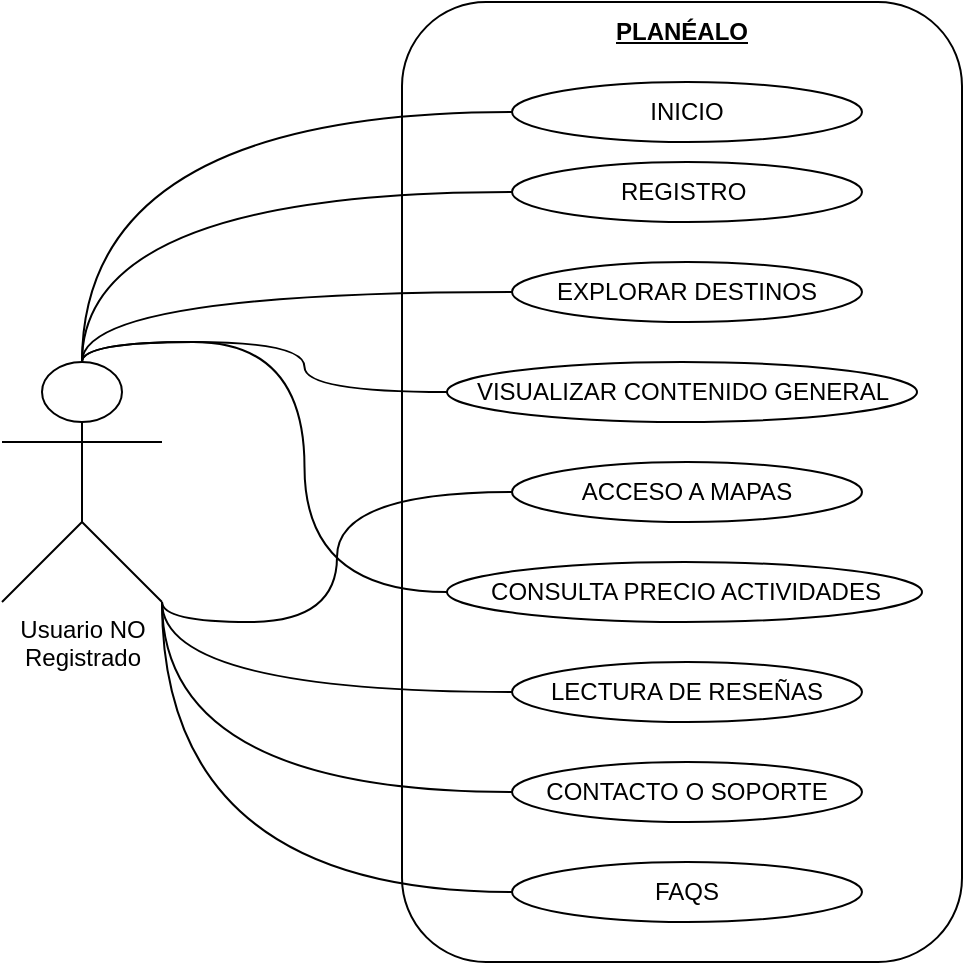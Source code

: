 <mxfile version="24.0.5" type="device">
  <diagram name="Página-1" id="5eDZMZe1HY_OgBMlzW1J">
    <mxGraphModel dx="1914" dy="1018" grid="1" gridSize="10" guides="1" tooltips="1" connect="1" arrows="1" fold="1" page="1" pageScale="1" pageWidth="827" pageHeight="1169" math="0" shadow="0">
      <root>
        <mxCell id="0" />
        <mxCell id="1" parent="0" />
        <mxCell id="uQFlVMjGtfuedlcn_8W_-1" value="Usuario NO&lt;div&gt;Registrado&lt;/div&gt;" style="shape=umlActor;verticalLabelPosition=bottom;verticalAlign=top;html=1;outlineConnect=0;" parent="1" vertex="1">
          <mxGeometry x="40" y="220" width="80" height="120" as="geometry" />
        </mxCell>
        <mxCell id="uQFlVMjGtfuedlcn_8W_-2" value="" style="rounded=1;whiteSpace=wrap;html=1;" parent="1" vertex="1">
          <mxGeometry x="240" y="40" width="280" height="480" as="geometry" />
        </mxCell>
        <mxCell id="uQFlVMjGtfuedlcn_8W_-3" value="INICIO" style="ellipse;whiteSpace=wrap;html=1;" parent="1" vertex="1">
          <mxGeometry x="295" y="80" width="175" height="30" as="geometry" />
        </mxCell>
        <mxCell id="uQFlVMjGtfuedlcn_8W_-4" value="&lt;b&gt;&lt;u&gt;PLANÉALO&lt;/u&gt;&lt;/b&gt;" style="text;html=1;align=center;verticalAlign=middle;whiteSpace=wrap;rounded=0;" parent="1" vertex="1">
          <mxGeometry x="335" y="40" width="90" height="30" as="geometry" />
        </mxCell>
        <mxCell id="uQFlVMjGtfuedlcn_8W_-5" value="VISUALIZAR CONTENIDO GENERAL" style="ellipse;whiteSpace=wrap;html=1;" parent="1" vertex="1">
          <mxGeometry x="262.5" y="220" width="235" height="30" as="geometry" />
        </mxCell>
        <mxCell id="uQFlVMjGtfuedlcn_8W_-6" value="ACCESO A MAPAS" style="ellipse;whiteSpace=wrap;html=1;" parent="1" vertex="1">
          <mxGeometry x="295" y="270" width="175" height="30" as="geometry" />
        </mxCell>
        <mxCell id="uQFlVMjGtfuedlcn_8W_-7" value="CONSULTA PRECIO ACTIVIDADES" style="ellipse;whiteSpace=wrap;html=1;" parent="1" vertex="1">
          <mxGeometry x="262.5" y="320" width="237.5" height="30" as="geometry" />
        </mxCell>
        <mxCell id="uQFlVMjGtfuedlcn_8W_-8" value="LECTURA DE RESEÑAS" style="ellipse;whiteSpace=wrap;html=1;" parent="1" vertex="1">
          <mxGeometry x="295" y="370" width="175" height="30" as="geometry" />
        </mxCell>
        <mxCell id="uQFlVMjGtfuedlcn_8W_-9" value="CONTACTO O SOPORTE" style="ellipse;whiteSpace=wrap;html=1;" parent="1" vertex="1">
          <mxGeometry x="295" y="420" width="175" height="30" as="geometry" />
        </mxCell>
        <mxCell id="uQFlVMjGtfuedlcn_8W_-10" value="FAQS" style="ellipse;whiteSpace=wrap;html=1;" parent="1" vertex="1">
          <mxGeometry x="295" y="470" width="175" height="30" as="geometry" />
        </mxCell>
        <mxCell id="uQFlVMjGtfuedlcn_8W_-11" value="EXPLORAR DESTINOS" style="ellipse;whiteSpace=wrap;html=1;" parent="1" vertex="1">
          <mxGeometry x="295" y="170" width="175" height="30" as="geometry" />
        </mxCell>
        <mxCell id="uQFlVMjGtfuedlcn_8W_-12" value="REGISTRO&amp;nbsp;" style="ellipse;whiteSpace=wrap;html=1;" parent="1" vertex="1">
          <mxGeometry x="295" y="120" width="175" height="30" as="geometry" />
        </mxCell>
        <mxCell id="oF3aaQSfedgvDOoEszKf-3" value="" style="endArrow=none;html=1;rounded=0;edgeStyle=orthogonalEdgeStyle;entryX=0;entryY=0.5;entryDx=0;entryDy=0;curved=1;exitX=0.5;exitY=0;exitDx=0;exitDy=0;exitPerimeter=0;" edge="1" parent="1" source="uQFlVMjGtfuedlcn_8W_-1" target="uQFlVMjGtfuedlcn_8W_-3">
          <mxGeometry width="50" height="50" relative="1" as="geometry">
            <mxPoint x="150" y="130" as="sourcePoint" />
            <mxPoint x="200" y="80" as="targetPoint" />
          </mxGeometry>
        </mxCell>
        <mxCell id="oF3aaQSfedgvDOoEszKf-4" value="" style="endArrow=none;html=1;rounded=0;edgeStyle=orthogonalEdgeStyle;entryX=0;entryY=0.5;entryDx=0;entryDy=0;curved=1;exitX=0.5;exitY=0;exitDx=0;exitDy=0;exitPerimeter=0;" edge="1" parent="1" source="uQFlVMjGtfuedlcn_8W_-1" target="uQFlVMjGtfuedlcn_8W_-12">
          <mxGeometry width="50" height="50" relative="1" as="geometry">
            <mxPoint x="105" y="220" as="sourcePoint" />
            <mxPoint x="305" y="105" as="targetPoint" />
          </mxGeometry>
        </mxCell>
        <mxCell id="oF3aaQSfedgvDOoEszKf-5" value="" style="endArrow=none;html=1;rounded=0;edgeStyle=orthogonalEdgeStyle;entryX=0;entryY=0.5;entryDx=0;entryDy=0;curved=1;exitX=0.5;exitY=0;exitDx=0;exitDy=0;exitPerimeter=0;" edge="1" parent="1" source="uQFlVMjGtfuedlcn_8W_-1" target="uQFlVMjGtfuedlcn_8W_-11">
          <mxGeometry width="50" height="50" relative="1" as="geometry">
            <mxPoint x="105" y="220" as="sourcePoint" />
            <mxPoint x="305" y="145" as="targetPoint" />
          </mxGeometry>
        </mxCell>
        <mxCell id="oF3aaQSfedgvDOoEszKf-6" value="" style="endArrow=none;html=1;rounded=0;edgeStyle=orthogonalEdgeStyle;curved=1;exitX=0.5;exitY=0;exitDx=0;exitDy=0;exitPerimeter=0;" edge="1" parent="1" source="uQFlVMjGtfuedlcn_8W_-1" target="uQFlVMjGtfuedlcn_8W_-5">
          <mxGeometry width="50" height="50" relative="1" as="geometry">
            <mxPoint x="115" y="230" as="sourcePoint" />
            <mxPoint x="315" y="155" as="targetPoint" />
          </mxGeometry>
        </mxCell>
        <mxCell id="oF3aaQSfedgvDOoEszKf-7" value="" style="endArrow=none;html=1;rounded=0;edgeStyle=orthogonalEdgeStyle;entryX=0;entryY=0.5;entryDx=0;entryDy=0;curved=1;exitX=1;exitY=1;exitDx=0;exitDy=0;exitPerimeter=0;" edge="1" parent="1" source="uQFlVMjGtfuedlcn_8W_-1" target="uQFlVMjGtfuedlcn_8W_-6">
          <mxGeometry width="50" height="50" relative="1" as="geometry">
            <mxPoint x="125" y="240" as="sourcePoint" />
            <mxPoint x="325" y="165" as="targetPoint" />
          </mxGeometry>
        </mxCell>
        <mxCell id="oF3aaQSfedgvDOoEszKf-8" value="" style="endArrow=none;html=1;rounded=0;edgeStyle=orthogonalEdgeStyle;entryX=0;entryY=0.5;entryDx=0;entryDy=0;curved=1;exitX=0.5;exitY=0;exitDx=0;exitDy=0;exitPerimeter=0;" edge="1" parent="1" source="uQFlVMjGtfuedlcn_8W_-1" target="uQFlVMjGtfuedlcn_8W_-7">
          <mxGeometry width="50" height="50" relative="1" as="geometry">
            <mxPoint x="-30" y="350" as="sourcePoint" />
            <mxPoint x="305" y="295" as="targetPoint" />
          </mxGeometry>
        </mxCell>
        <mxCell id="oF3aaQSfedgvDOoEszKf-9" value="" style="endArrow=none;html=1;rounded=0;edgeStyle=orthogonalEdgeStyle;entryX=0;entryY=0.5;entryDx=0;entryDy=0;curved=1;exitX=1;exitY=1;exitDx=0;exitDy=0;exitPerimeter=0;" edge="1" parent="1" source="uQFlVMjGtfuedlcn_8W_-1" target="uQFlVMjGtfuedlcn_8W_-8">
          <mxGeometry width="50" height="50" relative="1" as="geometry">
            <mxPoint x="140" y="320" as="sourcePoint" />
            <mxPoint x="273" y="345" as="targetPoint" />
          </mxGeometry>
        </mxCell>
        <mxCell id="oF3aaQSfedgvDOoEszKf-10" value="" style="endArrow=none;html=1;rounded=0;edgeStyle=orthogonalEdgeStyle;entryX=0;entryY=0.5;entryDx=0;entryDy=0;curved=1;exitX=1;exitY=1;exitDx=0;exitDy=0;exitPerimeter=0;" edge="1" parent="1" source="uQFlVMjGtfuedlcn_8W_-1" target="uQFlVMjGtfuedlcn_8W_-9">
          <mxGeometry width="50" height="50" relative="1" as="geometry">
            <mxPoint x="130" y="310" as="sourcePoint" />
            <mxPoint x="305" y="395" as="targetPoint" />
          </mxGeometry>
        </mxCell>
        <mxCell id="oF3aaQSfedgvDOoEszKf-11" value="" style="endArrow=none;html=1;rounded=0;edgeStyle=orthogonalEdgeStyle;entryX=0;entryY=0.5;entryDx=0;entryDy=0;curved=1;exitX=1;exitY=1;exitDx=0;exitDy=0;exitPerimeter=0;" edge="1" parent="1" source="uQFlVMjGtfuedlcn_8W_-1" target="uQFlVMjGtfuedlcn_8W_-10">
          <mxGeometry width="50" height="50" relative="1" as="geometry">
            <mxPoint x="140" y="320" as="sourcePoint" />
            <mxPoint x="315" y="405" as="targetPoint" />
          </mxGeometry>
        </mxCell>
      </root>
    </mxGraphModel>
  </diagram>
</mxfile>
